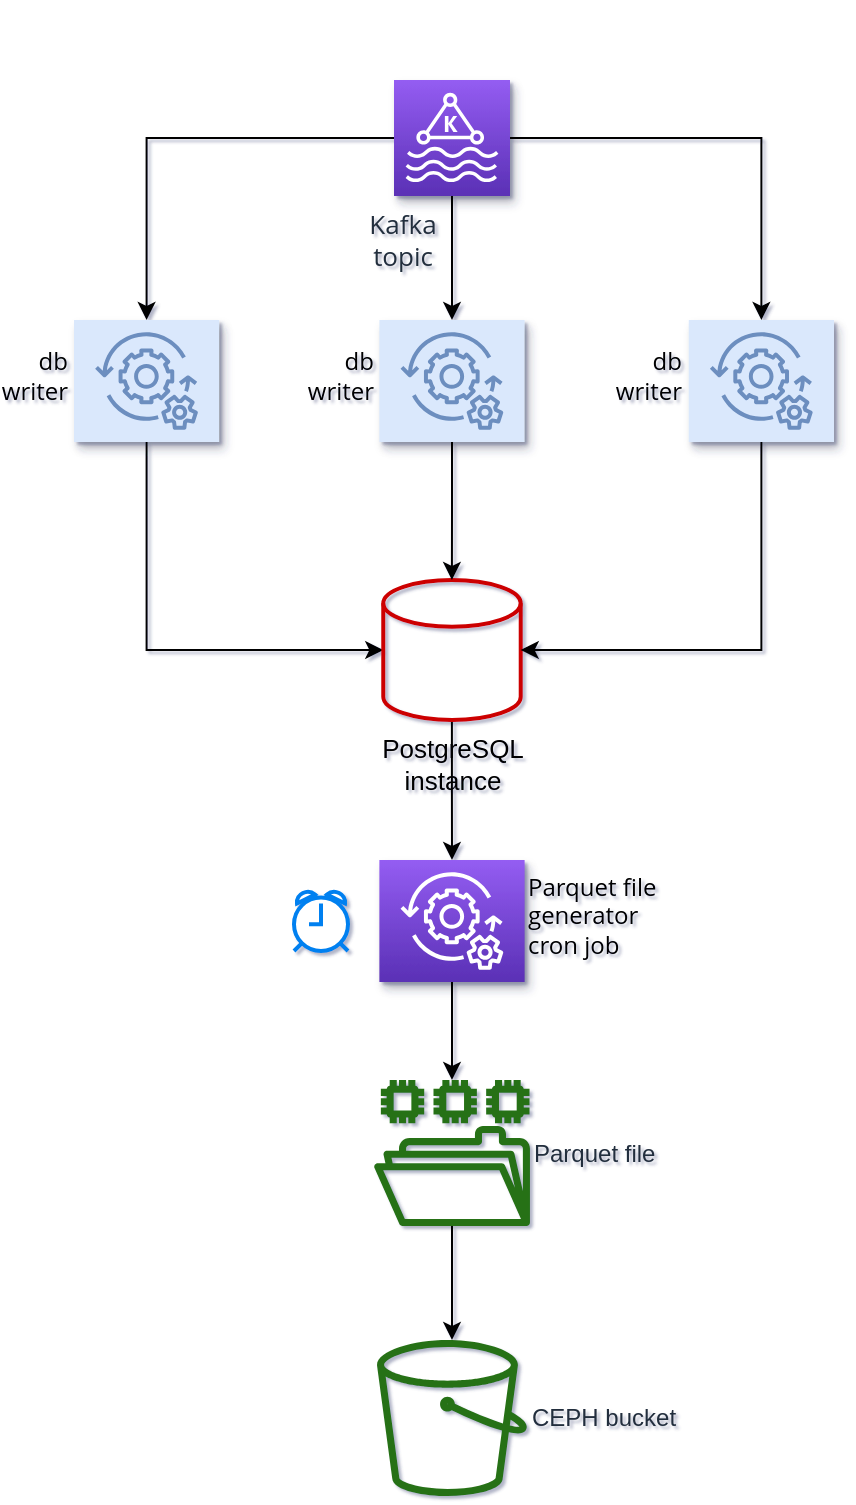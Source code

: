 <mxfile version="13.9.8" type="device"><diagram id="PvZe2rQdpgl4ulF8Twd2" name="Page-1"><mxGraphModel dx="2062" dy="783" grid="1" gridSize="10" guides="1" tooltips="1" connect="1" arrows="1" fold="1" page="0" pageScale="1" pageWidth="850" pageHeight="1100" math="0" shadow="1" extFonts="Open Sans^https://fonts.googleapis.com/css?family=Open+Sans"><root><UserObject label="" animation="show Wq5InzKh79W2wBIpRcLx-78 fade&#xA;show cvLpx6p-RuNz1EM1y9mV-29 fade&#xA;wait 1000&#xA;&#xA;show Wq5InzKh79W2wBIpRcLx-1&#xA;wait 1000&#xA;show cvLpx6p-RuNz1EM1y9mV-24 fade&#xA;wait 1000&#xA;&#xA;show Wq5InzKh79W2wBIpRcLx-85 fade&#xA;show cvLpx6p-RuNz1EM1y9mV-22 fade&#xA;wait 1000&#xA;show Wq5InzKh79W2wBIpRcLx-2&#xA;wait 1000&#xA;show cvLpx6p-RuNz1EM1y9mV-23 fade&#xA;wait 1000&#xA;show Wq5InzKh79W2wBIpRcLx-3&#xA;wait 1000&#xA;show cvLpx6p-RuNz1EM1y9mV-30 fade&#xA;wait 1000&#xA;show Wq5InzKh79W2wBIpRcLx-4&#xA;wait 1000&#xA;show cvLpx6p-RuNz1EM1y9mV-25 fade&#xA;wait 1000&#xA;show cvLpx6p-RuNz1EM1y9mV-2 fade&#xA;wait 1000&#xA;show Wq5InzKh79W2wBIpRcLx-5&#xA;wait 1000&#xA;show Wq5InzKh79W2wBIpRcLx-6&#xA;wait 1000&#xA;show Wq5InzKh79W2wBIpRcLx-7&#xA;wait 1000&#xA;show cvLpx6p-RuNz1EM1y9mV-4 fade&#xA;wait 1000&#xA;show Wq5InzKh79W2wBIpRcLx-26&#xA;wait 1000&#xA;show Wq5InzKh79W2wBIpRcLx-20 fade&#xA;wait 1000&#xA;show Wq5InzKh79W2wBIpRcLx-21&#xA;wait 1000&#xA;show cvLpx6p-RuNz1EM1y9mV-8 fade&#xA;wait 1000&#xA;show cvLpx6p-RuNz1EM1y9mV-40 fade&#xA;show cvLpx6p-RuNz1EM1y9mV-9 fade&#xA;wait 1000&#xA;show hZzMzlVJMegq5i51UVMi-1&#xA;wait 1000&#xA;show qZqwFrgaYaiB9kYyUIb4-5&#xA;wait 1000&#xA;show cvLpx6p-RuNz1EM1y9mV-43&#xA;wait 1000&#xA;&#xA;&#xA;" id="0"><mxCell/></UserObject><mxCell id="1" parent="0"/><mxCell id="gIdM4JV-YsShGHb75-mt-10" value="" style="edgeStyle=orthogonalEdgeStyle;rounded=0;orthogonalLoop=1;jettySize=auto;html=1;" parent="1" source="cvLpx6p-RuNz1EM1y9mV-4" target="8Mudrr2gFht6RSvs2BrG-6" edge="1"><mxGeometry relative="1" as="geometry"><mxPoint x="-230" y="69" as="targetPoint"/></mxGeometry></mxCell><mxCell id="gIdM4JV-YsShGHb75-mt-11" value="" style="edgeStyle=orthogonalEdgeStyle;rounded=0;orthogonalLoop=1;jettySize=auto;html=1;" parent="1" source="cvLpx6p-RuNz1EM1y9mV-4" target="gIdM4JV-YsShGHb75-mt-3" edge="1"><mxGeometry relative="1" as="geometry"/></mxCell><mxCell id="gIdM4JV-YsShGHb75-mt-17" value="" style="edgeStyle=orthogonalEdgeStyle;rounded=0;orthogonalLoop=1;jettySize=auto;html=1;" parent="1" source="cvLpx6p-RuNz1EM1y9mV-4" target="gIdM4JV-YsShGHb75-mt-4" edge="1"><mxGeometry relative="1" as="geometry"><mxPoint x="-12" y="69" as="targetPoint"/></mxGeometry></mxCell><mxCell id="cvLpx6p-RuNz1EM1y9mV-4" value="Kafka&lt;br&gt;topic" style="outlineConnect=0;fontColor=#232F3E;gradientColor=#945DF2;gradientDirection=north;fillColor=#5A30B5;strokeColor=#ffffff;dashed=0;verticalLabelPosition=bottom;verticalAlign=top;align=center;html=1;fontSize=13;fontStyle=0;aspect=fixed;shape=mxgraph.aws4.resourceIcon;resIcon=mxgraph.aws4.managed_streaming_for_kafka;shadow=1;labelPosition=center;spacingRight=50;fontFamily=Open Sans;" parent="1" vertex="1"><mxGeometry x="-150" y="40" width="58" height="58" as="geometry"/></mxCell><mxCell id="Wq5InzKh79W2wBIpRcLx-83" value="" style="shape=image;imageAspect=0;aspect=fixed;verticalLabelPosition=bottom;verticalAlign=top;rounded=0;dashed=1;labelBackgroundColor=none;strokeColor=#3399FF;strokeWidth=2;fillColor=#ffffff;fontColor=#0066CC;align=center;html=1;image=https://static.redhat.com/libs/redhat/brand-assets/latest/corp/logo--hat-only.svg;" parent="1" vertex="1"><mxGeometry width="70" as="geometry"/></mxCell><mxCell id="gIdM4JV-YsShGHb75-mt-21" value="" style="edgeStyle=orthogonalEdgeStyle;rounded=0;orthogonalLoop=1;jettySize=auto;html=1;entryX=0;entryY=0.5;entryDx=0;entryDy=0;entryPerimeter=0;" parent="1" source="8Mudrr2gFht6RSvs2BrG-6" target="cvLpx6p-RuNz1EM1y9mV-8" edge="1"><mxGeometry relative="1" as="geometry"><mxPoint x="-253.69" y="301" as="targetPoint"/><Array as="points"><mxPoint x="-274" y="325"/></Array></mxGeometry></mxCell><UserObject label="&lt;div style=&quot;font-size: 12px;&quot;&gt;&lt;span style=&quot;font-size: 12px;&quot;&gt;db&lt;br style=&quot;font-size: 12px;&quot;&gt;writer&lt;/span&gt;&lt;b style=&quot;font-size: 12px;&quot;&gt;&lt;span style=&quot;font-size: 12px;&quot;&gt;&lt;br style=&quot;font-size: 12px;&quot;&gt;&lt;/span&gt;&lt;/b&gt;&lt;/div&gt;" id="8Mudrr2gFht6RSvs2BrG-6"><mxCell style="outlineConnect=0;gradientDirection=north;fillColor=#dae8fc;strokeColor=#6c8ebf;dashed=0;verticalLabelPosition=middle;verticalAlign=middle;align=right;html=1;fontSize=12;fontStyle=0;aspect=fixed;shape=mxgraph.aws4.resourceIcon;resIcon=mxgraph.aws4.managed_services;fontFamily=Open Sans;labelPosition=left;shadow=1;spacingBottom=5;spacingRight=2;" parent="1" vertex="1"><mxGeometry x="-310" y="160" width="72.62" height="61" as="geometry"/></mxCell></UserObject><mxCell id="gIdM4JV-YsShGHb75-mt-14" value="" style="edgeStyle=orthogonalEdgeStyle;rounded=0;orthogonalLoop=1;jettySize=auto;html=1;" parent="1" source="lFpBbyD3HLiovjmjeh-6-7" target="gIdM4JV-YsShGHb75-mt-1" edge="1"><mxGeometry relative="1" as="geometry"/></mxCell><UserObject label="Parquet file&lt;br style=&quot;font-size: 12px;&quot;&gt;generator&lt;br style=&quot;font-size: 12px;&quot;&gt;cron job" id="lFpBbyD3HLiovjmjeh-6-7"><mxCell style="outlineConnect=0;fontColor=#000000;gradientColor=#945DF2;gradientDirection=north;fillColor=#5A30B5;strokeColor=#FFFFFF;dashed=0;verticalLabelPosition=middle;verticalAlign=middle;align=left;html=1;fontSize=12;fontStyle=0;aspect=fixed;shape=mxgraph.aws4.resourceIcon;resIcon=mxgraph.aws4.managed_services;fontFamily=Open Sans;labelPosition=right;shadow=1;spacingBottom=5;" parent="1" vertex="1"><mxGeometry x="-157.31" y="430" width="72.62" height="61" as="geometry"/></mxCell></UserObject><mxCell id="gIdM4JV-YsShGHb75-mt-13" value="" style="edgeStyle=orthogonalEdgeStyle;rounded=0;orthogonalLoop=1;jettySize=auto;html=1;" parent="1" source="cvLpx6p-RuNz1EM1y9mV-8" target="lFpBbyD3HLiovjmjeh-6-7" edge="1"><mxGeometry relative="1" as="geometry"/></mxCell><mxCell id="cvLpx6p-RuNz1EM1y9mV-8" value="PostgreSQL&lt;br&gt;instance" style="strokeWidth=2;html=1;shape=mxgraph.flowchart.database;whiteSpace=wrap;shadow=0;dashed=0;fontFamily=Helvetica;fontSize=13;align=center;fillColor=none;strokeColor=#CC0000;labelPosition=center;verticalLabelPosition=bottom;verticalAlign=top;fontColor=#000000;spacingBottom=0;" parent="1" vertex="1"><mxGeometry x="-155.365" y="290" width="68.73" height="70" as="geometry"/></mxCell><mxCell id="gIdM4JV-YsShGHb75-mt-15" value="" style="edgeStyle=orthogonalEdgeStyle;rounded=0;orthogonalLoop=1;jettySize=auto;html=1;" parent="1" source="gIdM4JV-YsShGHb75-mt-1" target="gIdM4JV-YsShGHb75-mt-2" edge="1"><mxGeometry relative="1" as="geometry"/></mxCell><mxCell id="gIdM4JV-YsShGHb75-mt-1" value="Parquet file" style="outlineConnect=0;fontColor=#232F3E;gradientColor=none;fillColor=#277116;strokeColor=none;dashed=0;verticalLabelPosition=middle;verticalAlign=middle;align=left;html=1;fontSize=12;fontStyle=0;aspect=fixed;pointerEvents=1;shape=mxgraph.aws4.file_system;labelPosition=right;" parent="1" vertex="1"><mxGeometry x="-160.0" y="540" width="78" height="73" as="geometry"/></mxCell><mxCell id="gIdM4JV-YsShGHb75-mt-2" value="CEPH bucket" style="outlineConnect=0;fontColor=#232F3E;gradientColor=none;fillColor=#277116;strokeColor=none;dashed=0;verticalLabelPosition=middle;verticalAlign=middle;align=left;html=1;fontSize=12;fontStyle=0;aspect=fixed;pointerEvents=1;shape=mxgraph.aws4.bucket;labelPosition=right;" parent="1" vertex="1"><mxGeometry x="-158.5" y="670" width="75" height="78" as="geometry"/></mxCell><mxCell id="gIdM4JV-YsShGHb75-mt-12" value="" style="edgeStyle=orthogonalEdgeStyle;rounded=0;orthogonalLoop=1;jettySize=auto;html=1;" parent="1" source="gIdM4JV-YsShGHb75-mt-3" target="cvLpx6p-RuNz1EM1y9mV-8" edge="1"><mxGeometry relative="1" as="geometry"/></mxCell><UserObject label="&lt;div style=&quot;font-size: 12px;&quot;&gt;&lt;span style=&quot;font-size: 12px;&quot;&gt;db&lt;br style=&quot;font-size: 12px;&quot;&gt;writer&lt;/span&gt;&lt;b style=&quot;font-size: 12px;&quot;&gt;&lt;span style=&quot;font-size: 12px;&quot;&gt;&lt;br style=&quot;font-size: 12px;&quot;&gt;&lt;/span&gt;&lt;/b&gt;&lt;/div&gt;" id="gIdM4JV-YsShGHb75-mt-3"><mxCell style="outlineConnect=0;gradientDirection=north;fillColor=#dae8fc;strokeColor=#6c8ebf;dashed=0;verticalLabelPosition=middle;verticalAlign=middle;align=right;html=1;fontSize=12;fontStyle=0;aspect=fixed;shape=mxgraph.aws4.resourceIcon;resIcon=mxgraph.aws4.managed_services;fontFamily=Open Sans;labelPosition=left;shadow=1;spacingBottom=5;spacingRight=2;" parent="1" vertex="1"><mxGeometry x="-157.31" y="160" width="72.62" height="61" as="geometry"/></mxCell></UserObject><mxCell id="gIdM4JV-YsShGHb75-mt-19" value="" style="edgeStyle=orthogonalEdgeStyle;rounded=0;orthogonalLoop=1;jettySize=auto;html=1;entryX=1;entryY=0.5;entryDx=0;entryDy=0;entryPerimeter=0;" parent="1" source="gIdM4JV-YsShGHb75-mt-4" target="cvLpx6p-RuNz1EM1y9mV-8" edge="1"><mxGeometry relative="1" as="geometry"><mxPoint x="33.69" y="301" as="targetPoint"/><Array as="points"><mxPoint x="34" y="325"/></Array></mxGeometry></mxCell><UserObject label="&lt;div style=&quot;font-size: 12px;&quot;&gt;&lt;span style=&quot;font-size: 12px;&quot;&gt;db&lt;br style=&quot;font-size: 12px;&quot;&gt;writer&lt;/span&gt;&lt;b style=&quot;font-size: 12px;&quot;&gt;&lt;span style=&quot;font-size: 12px;&quot;&gt;&lt;br style=&quot;font-size: 12px;&quot;&gt;&lt;/span&gt;&lt;/b&gt;&lt;/div&gt;" id="gIdM4JV-YsShGHb75-mt-4"><mxCell style="outlineConnect=0;gradientDirection=north;fillColor=#dae8fc;strokeColor=#6c8ebf;dashed=0;verticalLabelPosition=middle;verticalAlign=middle;align=right;html=1;fontSize=12;fontStyle=0;aspect=fixed;shape=mxgraph.aws4.resourceIcon;resIcon=mxgraph.aws4.managed_services;fontFamily=Open Sans;labelPosition=left;shadow=1;spacingBottom=5;spacingRight=2;" parent="1" vertex="1"><mxGeometry x="-2.62" y="160" width="72.62" height="61" as="geometry"/></mxCell></UserObject><mxCell id="ooFNU3EUG4ufdZsu5Hfv-1" value="" style="html=1;verticalLabelPosition=bottom;align=center;labelBackgroundColor=#ffffff;verticalAlign=top;strokeWidth=2;strokeColor=#0080F0;shadow=0;dashed=0;shape=mxgraph.ios7.icons.alarm_clock;" vertex="1" parent="1"><mxGeometry x="-200" y="445.5" width="27" height="30" as="geometry"/></mxCell></root></mxGraphModel></diagram></mxfile>